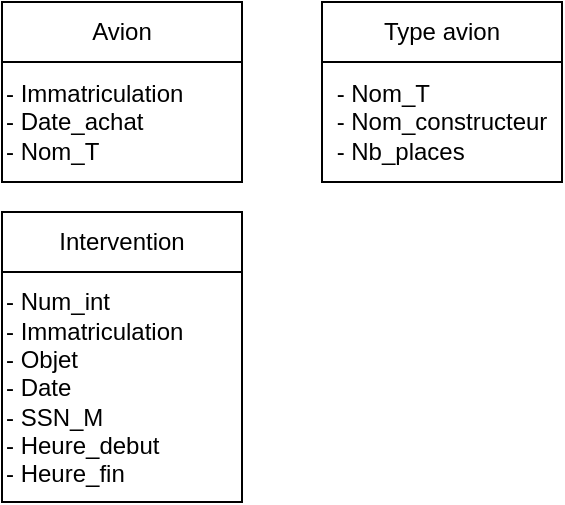 <mxfile version="17.2.1" type="github"><diagram id="g9ijyWYw9M_Xq7lQamkd" name="Page-1"><mxGraphModel dx="292" dy="534" grid="1" gridSize="10" guides="1" tooltips="1" connect="1" arrows="1" fold="1" page="1" pageScale="1" pageWidth="827" pageHeight="1169" math="0" shadow="0"><root><mxCell id="0"/><mxCell id="1" parent="0"/><mxCell id="JJhuaBoyiTNXanQFfjCV-1" value="Avion" style="rounded=0;whiteSpace=wrap;html=1;" vertex="1" parent="1"><mxGeometry x="60" y="450" width="120" height="30" as="geometry"/></mxCell><mxCell id="JJhuaBoyiTNXanQFfjCV-2" value="&lt;div align=&quot;left&quot;&gt;- Immatriculation&lt;/div&gt;&lt;div align=&quot;left&quot;&gt;- Date_achat&lt;/div&gt;&lt;div align=&quot;left&quot;&gt;- Nom_T&lt;br&gt;&lt;/div&gt;" style="rounded=0;whiteSpace=wrap;html=1;align=left;" vertex="1" parent="1"><mxGeometry x="60" y="480" width="120" height="60" as="geometry"/></mxCell><mxCell id="JJhuaBoyiTNXanQFfjCV-3" value="Intervention" style="rounded=0;whiteSpace=wrap;html=1;" vertex="1" parent="1"><mxGeometry x="60" y="555" width="120" height="30" as="geometry"/></mxCell><mxCell id="JJhuaBoyiTNXanQFfjCV-4" value="&lt;div&gt;- Num_int&lt;/div&gt;&lt;div&gt;- Immatriculation&lt;/div&gt;&lt;div&gt;- Objet&lt;/div&gt;&lt;div&gt;- Date&lt;/div&gt;&lt;div&gt;- SSN_M&lt;/div&gt;&lt;div&gt;- Heure_debut&lt;/div&gt;&lt;div&gt;- Heure_fin&lt;br&gt;&lt;/div&gt;" style="rounded=0;whiteSpace=wrap;html=1;align=left;" vertex="1" parent="1"><mxGeometry x="60" y="585" width="120" height="115" as="geometry"/></mxCell><mxCell id="JJhuaBoyiTNXanQFfjCV-5" value="Type avion" style="rounded=0;whiteSpace=wrap;html=1;" vertex="1" parent="1"><mxGeometry x="220" y="450" width="120" height="30" as="geometry"/></mxCell><mxCell id="JJhuaBoyiTNXanQFfjCV-6" value="&lt;div align=&quot;left&quot;&gt;- Nom_T&lt;/div&gt;&lt;div align=&quot;left&quot;&gt;- Nom_constructeur&lt;/div&gt;&lt;div align=&quot;left&quot;&gt;- Nb_places&lt;br&gt;&lt;/div&gt;" style="rounded=0;whiteSpace=wrap;html=1;" vertex="1" parent="1"><mxGeometry x="220" y="480" width="120" height="60" as="geometry"/></mxCell></root></mxGraphModel></diagram></mxfile>